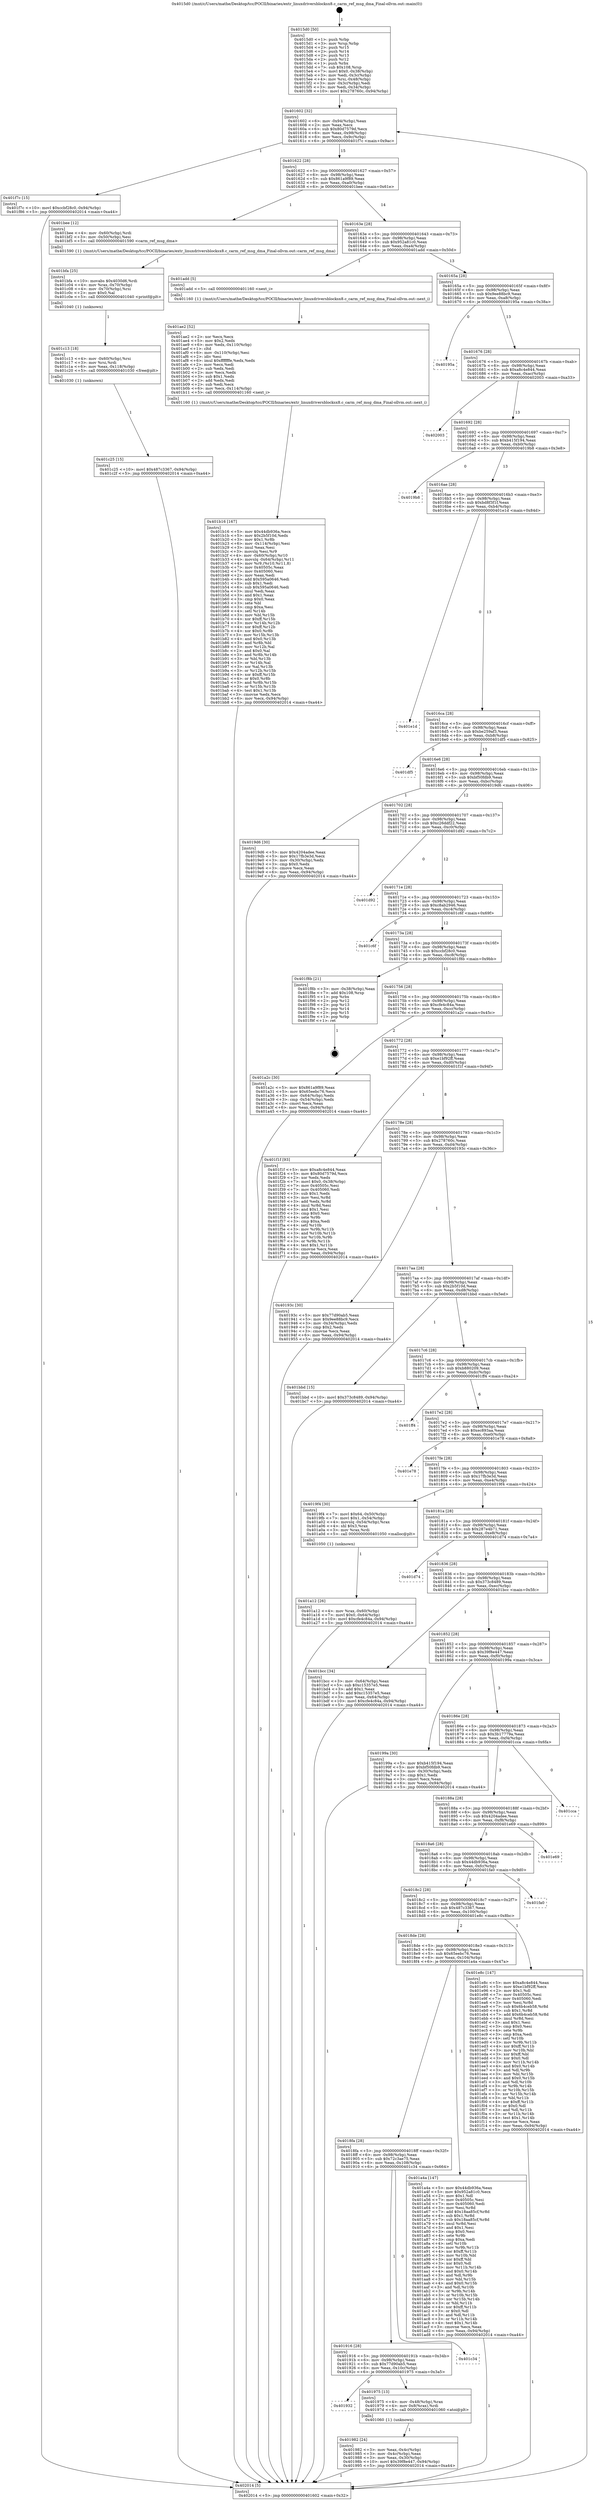 digraph "0x4015d0" {
  label = "0x4015d0 (/mnt/c/Users/mathe/Desktop/tcc/POCII/binaries/extr_linuxdriversblocksx8.c_carm_ref_msg_dma_Final-ollvm.out::main(0))"
  labelloc = "t"
  node[shape=record]

  Entry [label="",width=0.3,height=0.3,shape=circle,fillcolor=black,style=filled]
  "0x401602" [label="{
     0x401602 [32]\l
     | [instrs]\l
     &nbsp;&nbsp;0x401602 \<+6\>: mov -0x94(%rbp),%eax\l
     &nbsp;&nbsp;0x401608 \<+2\>: mov %eax,%ecx\l
     &nbsp;&nbsp;0x40160a \<+6\>: sub $0x80d7579d,%ecx\l
     &nbsp;&nbsp;0x401610 \<+6\>: mov %eax,-0x98(%rbp)\l
     &nbsp;&nbsp;0x401616 \<+6\>: mov %ecx,-0x9c(%rbp)\l
     &nbsp;&nbsp;0x40161c \<+6\>: je 0000000000401f7c \<main+0x9ac\>\l
  }"]
  "0x401f7c" [label="{
     0x401f7c [15]\l
     | [instrs]\l
     &nbsp;&nbsp;0x401f7c \<+10\>: movl $0xccbf28c0,-0x94(%rbp)\l
     &nbsp;&nbsp;0x401f86 \<+5\>: jmp 0000000000402014 \<main+0xa44\>\l
  }"]
  "0x401622" [label="{
     0x401622 [28]\l
     | [instrs]\l
     &nbsp;&nbsp;0x401622 \<+5\>: jmp 0000000000401627 \<main+0x57\>\l
     &nbsp;&nbsp;0x401627 \<+6\>: mov -0x98(%rbp),%eax\l
     &nbsp;&nbsp;0x40162d \<+5\>: sub $0x861a9f89,%eax\l
     &nbsp;&nbsp;0x401632 \<+6\>: mov %eax,-0xa0(%rbp)\l
     &nbsp;&nbsp;0x401638 \<+6\>: je 0000000000401bee \<main+0x61e\>\l
  }"]
  Exit [label="",width=0.3,height=0.3,shape=circle,fillcolor=black,style=filled,peripheries=2]
  "0x401bee" [label="{
     0x401bee [12]\l
     | [instrs]\l
     &nbsp;&nbsp;0x401bee \<+4\>: mov -0x60(%rbp),%rdi\l
     &nbsp;&nbsp;0x401bf2 \<+3\>: mov -0x50(%rbp),%esi\l
     &nbsp;&nbsp;0x401bf5 \<+5\>: call 0000000000401590 \<carm_ref_msg_dma\>\l
     | [calls]\l
     &nbsp;&nbsp;0x401590 \{1\} (/mnt/c/Users/mathe/Desktop/tcc/POCII/binaries/extr_linuxdriversblocksx8.c_carm_ref_msg_dma_Final-ollvm.out::carm_ref_msg_dma)\l
  }"]
  "0x40163e" [label="{
     0x40163e [28]\l
     | [instrs]\l
     &nbsp;&nbsp;0x40163e \<+5\>: jmp 0000000000401643 \<main+0x73\>\l
     &nbsp;&nbsp;0x401643 \<+6\>: mov -0x98(%rbp),%eax\l
     &nbsp;&nbsp;0x401649 \<+5\>: sub $0x952a81c0,%eax\l
     &nbsp;&nbsp;0x40164e \<+6\>: mov %eax,-0xa4(%rbp)\l
     &nbsp;&nbsp;0x401654 \<+6\>: je 0000000000401add \<main+0x50d\>\l
  }"]
  "0x401c25" [label="{
     0x401c25 [15]\l
     | [instrs]\l
     &nbsp;&nbsp;0x401c25 \<+10\>: movl $0x487c3367,-0x94(%rbp)\l
     &nbsp;&nbsp;0x401c2f \<+5\>: jmp 0000000000402014 \<main+0xa44\>\l
  }"]
  "0x401add" [label="{
     0x401add [5]\l
     | [instrs]\l
     &nbsp;&nbsp;0x401add \<+5\>: call 0000000000401160 \<next_i\>\l
     | [calls]\l
     &nbsp;&nbsp;0x401160 \{1\} (/mnt/c/Users/mathe/Desktop/tcc/POCII/binaries/extr_linuxdriversblocksx8.c_carm_ref_msg_dma_Final-ollvm.out::next_i)\l
  }"]
  "0x40165a" [label="{
     0x40165a [28]\l
     | [instrs]\l
     &nbsp;&nbsp;0x40165a \<+5\>: jmp 000000000040165f \<main+0x8f\>\l
     &nbsp;&nbsp;0x40165f \<+6\>: mov -0x98(%rbp),%eax\l
     &nbsp;&nbsp;0x401665 \<+5\>: sub $0x9ee88bc9,%eax\l
     &nbsp;&nbsp;0x40166a \<+6\>: mov %eax,-0xa8(%rbp)\l
     &nbsp;&nbsp;0x401670 \<+6\>: je 000000000040195a \<main+0x38a\>\l
  }"]
  "0x401c13" [label="{
     0x401c13 [18]\l
     | [instrs]\l
     &nbsp;&nbsp;0x401c13 \<+4\>: mov -0x60(%rbp),%rsi\l
     &nbsp;&nbsp;0x401c17 \<+3\>: mov %rsi,%rdi\l
     &nbsp;&nbsp;0x401c1a \<+6\>: mov %eax,-0x118(%rbp)\l
     &nbsp;&nbsp;0x401c20 \<+5\>: call 0000000000401030 \<free@plt\>\l
     | [calls]\l
     &nbsp;&nbsp;0x401030 \{1\} (unknown)\l
  }"]
  "0x40195a" [label="{
     0x40195a\l
  }", style=dashed]
  "0x401676" [label="{
     0x401676 [28]\l
     | [instrs]\l
     &nbsp;&nbsp;0x401676 \<+5\>: jmp 000000000040167b \<main+0xab\>\l
     &nbsp;&nbsp;0x40167b \<+6\>: mov -0x98(%rbp),%eax\l
     &nbsp;&nbsp;0x401681 \<+5\>: sub $0xa8c4e844,%eax\l
     &nbsp;&nbsp;0x401686 \<+6\>: mov %eax,-0xac(%rbp)\l
     &nbsp;&nbsp;0x40168c \<+6\>: je 0000000000402003 \<main+0xa33\>\l
  }"]
  "0x401bfa" [label="{
     0x401bfa [25]\l
     | [instrs]\l
     &nbsp;&nbsp;0x401bfa \<+10\>: movabs $0x4030d6,%rdi\l
     &nbsp;&nbsp;0x401c04 \<+4\>: mov %rax,-0x70(%rbp)\l
     &nbsp;&nbsp;0x401c08 \<+4\>: mov -0x70(%rbp),%rsi\l
     &nbsp;&nbsp;0x401c0c \<+2\>: mov $0x0,%al\l
     &nbsp;&nbsp;0x401c0e \<+5\>: call 0000000000401040 \<printf@plt\>\l
     | [calls]\l
     &nbsp;&nbsp;0x401040 \{1\} (unknown)\l
  }"]
  "0x402003" [label="{
     0x402003\l
  }", style=dashed]
  "0x401692" [label="{
     0x401692 [28]\l
     | [instrs]\l
     &nbsp;&nbsp;0x401692 \<+5\>: jmp 0000000000401697 \<main+0xc7\>\l
     &nbsp;&nbsp;0x401697 \<+6\>: mov -0x98(%rbp),%eax\l
     &nbsp;&nbsp;0x40169d \<+5\>: sub $0xb415f194,%eax\l
     &nbsp;&nbsp;0x4016a2 \<+6\>: mov %eax,-0xb0(%rbp)\l
     &nbsp;&nbsp;0x4016a8 \<+6\>: je 00000000004019b8 \<main+0x3e8\>\l
  }"]
  "0x401b16" [label="{
     0x401b16 [167]\l
     | [instrs]\l
     &nbsp;&nbsp;0x401b16 \<+5\>: mov $0x44db936a,%ecx\l
     &nbsp;&nbsp;0x401b1b \<+5\>: mov $0x2b5f10d,%edx\l
     &nbsp;&nbsp;0x401b20 \<+3\>: mov $0x1,%r8b\l
     &nbsp;&nbsp;0x401b23 \<+6\>: mov -0x114(%rbp),%esi\l
     &nbsp;&nbsp;0x401b29 \<+3\>: imul %eax,%esi\l
     &nbsp;&nbsp;0x401b2c \<+3\>: movslq %esi,%r9\l
     &nbsp;&nbsp;0x401b2f \<+4\>: mov -0x60(%rbp),%r10\l
     &nbsp;&nbsp;0x401b33 \<+4\>: movslq -0x64(%rbp),%r11\l
     &nbsp;&nbsp;0x401b37 \<+4\>: mov %r9,(%r10,%r11,8)\l
     &nbsp;&nbsp;0x401b3b \<+7\>: mov 0x40505c,%eax\l
     &nbsp;&nbsp;0x401b42 \<+7\>: mov 0x405060,%esi\l
     &nbsp;&nbsp;0x401b49 \<+2\>: mov %eax,%edi\l
     &nbsp;&nbsp;0x401b4b \<+6\>: add $0x595a0646,%edi\l
     &nbsp;&nbsp;0x401b51 \<+3\>: sub $0x1,%edi\l
     &nbsp;&nbsp;0x401b54 \<+6\>: sub $0x595a0646,%edi\l
     &nbsp;&nbsp;0x401b5a \<+3\>: imul %edi,%eax\l
     &nbsp;&nbsp;0x401b5d \<+3\>: and $0x1,%eax\l
     &nbsp;&nbsp;0x401b60 \<+3\>: cmp $0x0,%eax\l
     &nbsp;&nbsp;0x401b63 \<+3\>: sete %bl\l
     &nbsp;&nbsp;0x401b66 \<+3\>: cmp $0xa,%esi\l
     &nbsp;&nbsp;0x401b69 \<+4\>: setl %r14b\l
     &nbsp;&nbsp;0x401b6d \<+3\>: mov %bl,%r15b\l
     &nbsp;&nbsp;0x401b70 \<+4\>: xor $0xff,%r15b\l
     &nbsp;&nbsp;0x401b74 \<+3\>: mov %r14b,%r12b\l
     &nbsp;&nbsp;0x401b77 \<+4\>: xor $0xff,%r12b\l
     &nbsp;&nbsp;0x401b7b \<+4\>: xor $0x0,%r8b\l
     &nbsp;&nbsp;0x401b7f \<+3\>: mov %r15b,%r13b\l
     &nbsp;&nbsp;0x401b82 \<+4\>: and $0x0,%r13b\l
     &nbsp;&nbsp;0x401b86 \<+3\>: and %r8b,%bl\l
     &nbsp;&nbsp;0x401b89 \<+3\>: mov %r12b,%al\l
     &nbsp;&nbsp;0x401b8c \<+2\>: and $0x0,%al\l
     &nbsp;&nbsp;0x401b8e \<+3\>: and %r8b,%r14b\l
     &nbsp;&nbsp;0x401b91 \<+3\>: or %bl,%r13b\l
     &nbsp;&nbsp;0x401b94 \<+3\>: or %r14b,%al\l
     &nbsp;&nbsp;0x401b97 \<+3\>: xor %al,%r13b\l
     &nbsp;&nbsp;0x401b9a \<+3\>: or %r12b,%r15b\l
     &nbsp;&nbsp;0x401b9d \<+4\>: xor $0xff,%r15b\l
     &nbsp;&nbsp;0x401ba1 \<+4\>: or $0x0,%r8b\l
     &nbsp;&nbsp;0x401ba5 \<+3\>: and %r8b,%r15b\l
     &nbsp;&nbsp;0x401ba8 \<+3\>: or %r15b,%r13b\l
     &nbsp;&nbsp;0x401bab \<+4\>: test $0x1,%r13b\l
     &nbsp;&nbsp;0x401baf \<+3\>: cmovne %edx,%ecx\l
     &nbsp;&nbsp;0x401bb2 \<+6\>: mov %ecx,-0x94(%rbp)\l
     &nbsp;&nbsp;0x401bb8 \<+5\>: jmp 0000000000402014 \<main+0xa44\>\l
  }"]
  "0x4019b8" [label="{
     0x4019b8\l
  }", style=dashed]
  "0x4016ae" [label="{
     0x4016ae [28]\l
     | [instrs]\l
     &nbsp;&nbsp;0x4016ae \<+5\>: jmp 00000000004016b3 \<main+0xe3\>\l
     &nbsp;&nbsp;0x4016b3 \<+6\>: mov -0x98(%rbp),%eax\l
     &nbsp;&nbsp;0x4016b9 \<+5\>: sub $0xbd8f3f1f,%eax\l
     &nbsp;&nbsp;0x4016be \<+6\>: mov %eax,-0xb4(%rbp)\l
     &nbsp;&nbsp;0x4016c4 \<+6\>: je 0000000000401e1d \<main+0x84d\>\l
  }"]
  "0x401ae2" [label="{
     0x401ae2 [52]\l
     | [instrs]\l
     &nbsp;&nbsp;0x401ae2 \<+2\>: xor %ecx,%ecx\l
     &nbsp;&nbsp;0x401ae4 \<+5\>: mov $0x2,%edx\l
     &nbsp;&nbsp;0x401ae9 \<+6\>: mov %edx,-0x110(%rbp)\l
     &nbsp;&nbsp;0x401aef \<+1\>: cltd\l
     &nbsp;&nbsp;0x401af0 \<+6\>: mov -0x110(%rbp),%esi\l
     &nbsp;&nbsp;0x401af6 \<+2\>: idiv %esi\l
     &nbsp;&nbsp;0x401af8 \<+6\>: imul $0xfffffffe,%edx,%edx\l
     &nbsp;&nbsp;0x401afe \<+2\>: mov %ecx,%edi\l
     &nbsp;&nbsp;0x401b00 \<+2\>: sub %edx,%edi\l
     &nbsp;&nbsp;0x401b02 \<+2\>: mov %ecx,%edx\l
     &nbsp;&nbsp;0x401b04 \<+3\>: sub $0x1,%edx\l
     &nbsp;&nbsp;0x401b07 \<+2\>: add %edx,%edi\l
     &nbsp;&nbsp;0x401b09 \<+2\>: sub %edi,%ecx\l
     &nbsp;&nbsp;0x401b0b \<+6\>: mov %ecx,-0x114(%rbp)\l
     &nbsp;&nbsp;0x401b11 \<+5\>: call 0000000000401160 \<next_i\>\l
     | [calls]\l
     &nbsp;&nbsp;0x401160 \{1\} (/mnt/c/Users/mathe/Desktop/tcc/POCII/binaries/extr_linuxdriversblocksx8.c_carm_ref_msg_dma_Final-ollvm.out::next_i)\l
  }"]
  "0x401e1d" [label="{
     0x401e1d\l
  }", style=dashed]
  "0x4016ca" [label="{
     0x4016ca [28]\l
     | [instrs]\l
     &nbsp;&nbsp;0x4016ca \<+5\>: jmp 00000000004016cf \<main+0xff\>\l
     &nbsp;&nbsp;0x4016cf \<+6\>: mov -0x98(%rbp),%eax\l
     &nbsp;&nbsp;0x4016d5 \<+5\>: sub $0xbe259af3,%eax\l
     &nbsp;&nbsp;0x4016da \<+6\>: mov %eax,-0xb8(%rbp)\l
     &nbsp;&nbsp;0x4016e0 \<+6\>: je 0000000000401df5 \<main+0x825\>\l
  }"]
  "0x401a12" [label="{
     0x401a12 [26]\l
     | [instrs]\l
     &nbsp;&nbsp;0x401a12 \<+4\>: mov %rax,-0x60(%rbp)\l
     &nbsp;&nbsp;0x401a16 \<+7\>: movl $0x0,-0x64(%rbp)\l
     &nbsp;&nbsp;0x401a1d \<+10\>: movl $0xcfe4c84a,-0x94(%rbp)\l
     &nbsp;&nbsp;0x401a27 \<+5\>: jmp 0000000000402014 \<main+0xa44\>\l
  }"]
  "0x401df5" [label="{
     0x401df5\l
  }", style=dashed]
  "0x4016e6" [label="{
     0x4016e6 [28]\l
     | [instrs]\l
     &nbsp;&nbsp;0x4016e6 \<+5\>: jmp 00000000004016eb \<main+0x11b\>\l
     &nbsp;&nbsp;0x4016eb \<+6\>: mov -0x98(%rbp),%eax\l
     &nbsp;&nbsp;0x4016f1 \<+5\>: sub $0xbf50fdb9,%eax\l
     &nbsp;&nbsp;0x4016f6 \<+6\>: mov %eax,-0xbc(%rbp)\l
     &nbsp;&nbsp;0x4016fc \<+6\>: je 00000000004019d6 \<main+0x406\>\l
  }"]
  "0x401982" [label="{
     0x401982 [24]\l
     | [instrs]\l
     &nbsp;&nbsp;0x401982 \<+3\>: mov %eax,-0x4c(%rbp)\l
     &nbsp;&nbsp;0x401985 \<+3\>: mov -0x4c(%rbp),%eax\l
     &nbsp;&nbsp;0x401988 \<+3\>: mov %eax,-0x30(%rbp)\l
     &nbsp;&nbsp;0x40198b \<+10\>: movl $0x39f8e447,-0x94(%rbp)\l
     &nbsp;&nbsp;0x401995 \<+5\>: jmp 0000000000402014 \<main+0xa44\>\l
  }"]
  "0x4019d6" [label="{
     0x4019d6 [30]\l
     | [instrs]\l
     &nbsp;&nbsp;0x4019d6 \<+5\>: mov $0x4204adee,%eax\l
     &nbsp;&nbsp;0x4019db \<+5\>: mov $0x17fb3e3d,%ecx\l
     &nbsp;&nbsp;0x4019e0 \<+3\>: mov -0x30(%rbp),%edx\l
     &nbsp;&nbsp;0x4019e3 \<+3\>: cmp $0x0,%edx\l
     &nbsp;&nbsp;0x4019e6 \<+3\>: cmove %ecx,%eax\l
     &nbsp;&nbsp;0x4019e9 \<+6\>: mov %eax,-0x94(%rbp)\l
     &nbsp;&nbsp;0x4019ef \<+5\>: jmp 0000000000402014 \<main+0xa44\>\l
  }"]
  "0x401702" [label="{
     0x401702 [28]\l
     | [instrs]\l
     &nbsp;&nbsp;0x401702 \<+5\>: jmp 0000000000401707 \<main+0x137\>\l
     &nbsp;&nbsp;0x401707 \<+6\>: mov -0x98(%rbp),%eax\l
     &nbsp;&nbsp;0x40170d \<+5\>: sub $0xc26ddf22,%eax\l
     &nbsp;&nbsp;0x401712 \<+6\>: mov %eax,-0xc0(%rbp)\l
     &nbsp;&nbsp;0x401718 \<+6\>: je 0000000000401d92 \<main+0x7c2\>\l
  }"]
  "0x401932" [label="{
     0x401932\l
  }", style=dashed]
  "0x401d92" [label="{
     0x401d92\l
  }", style=dashed]
  "0x40171e" [label="{
     0x40171e [28]\l
     | [instrs]\l
     &nbsp;&nbsp;0x40171e \<+5\>: jmp 0000000000401723 \<main+0x153\>\l
     &nbsp;&nbsp;0x401723 \<+6\>: mov -0x98(%rbp),%eax\l
     &nbsp;&nbsp;0x401729 \<+5\>: sub $0xc8ab2946,%eax\l
     &nbsp;&nbsp;0x40172e \<+6\>: mov %eax,-0xc4(%rbp)\l
     &nbsp;&nbsp;0x401734 \<+6\>: je 0000000000401c6f \<main+0x69f\>\l
  }"]
  "0x401975" [label="{
     0x401975 [13]\l
     | [instrs]\l
     &nbsp;&nbsp;0x401975 \<+4\>: mov -0x48(%rbp),%rax\l
     &nbsp;&nbsp;0x401979 \<+4\>: mov 0x8(%rax),%rdi\l
     &nbsp;&nbsp;0x40197d \<+5\>: call 0000000000401060 \<atoi@plt\>\l
     | [calls]\l
     &nbsp;&nbsp;0x401060 \{1\} (unknown)\l
  }"]
  "0x401c6f" [label="{
     0x401c6f\l
  }", style=dashed]
  "0x40173a" [label="{
     0x40173a [28]\l
     | [instrs]\l
     &nbsp;&nbsp;0x40173a \<+5\>: jmp 000000000040173f \<main+0x16f\>\l
     &nbsp;&nbsp;0x40173f \<+6\>: mov -0x98(%rbp),%eax\l
     &nbsp;&nbsp;0x401745 \<+5\>: sub $0xccbf28c0,%eax\l
     &nbsp;&nbsp;0x40174a \<+6\>: mov %eax,-0xc8(%rbp)\l
     &nbsp;&nbsp;0x401750 \<+6\>: je 0000000000401f8b \<main+0x9bb\>\l
  }"]
  "0x401916" [label="{
     0x401916 [28]\l
     | [instrs]\l
     &nbsp;&nbsp;0x401916 \<+5\>: jmp 000000000040191b \<main+0x34b\>\l
     &nbsp;&nbsp;0x40191b \<+6\>: mov -0x98(%rbp),%eax\l
     &nbsp;&nbsp;0x401921 \<+5\>: sub $0x77d90ab5,%eax\l
     &nbsp;&nbsp;0x401926 \<+6\>: mov %eax,-0x10c(%rbp)\l
     &nbsp;&nbsp;0x40192c \<+6\>: je 0000000000401975 \<main+0x3a5\>\l
  }"]
  "0x401f8b" [label="{
     0x401f8b [21]\l
     | [instrs]\l
     &nbsp;&nbsp;0x401f8b \<+3\>: mov -0x38(%rbp),%eax\l
     &nbsp;&nbsp;0x401f8e \<+7\>: add $0x108,%rsp\l
     &nbsp;&nbsp;0x401f95 \<+1\>: pop %rbx\l
     &nbsp;&nbsp;0x401f96 \<+2\>: pop %r12\l
     &nbsp;&nbsp;0x401f98 \<+2\>: pop %r13\l
     &nbsp;&nbsp;0x401f9a \<+2\>: pop %r14\l
     &nbsp;&nbsp;0x401f9c \<+2\>: pop %r15\l
     &nbsp;&nbsp;0x401f9e \<+1\>: pop %rbp\l
     &nbsp;&nbsp;0x401f9f \<+1\>: ret\l
  }"]
  "0x401756" [label="{
     0x401756 [28]\l
     | [instrs]\l
     &nbsp;&nbsp;0x401756 \<+5\>: jmp 000000000040175b \<main+0x18b\>\l
     &nbsp;&nbsp;0x40175b \<+6\>: mov -0x98(%rbp),%eax\l
     &nbsp;&nbsp;0x401761 \<+5\>: sub $0xcfe4c84a,%eax\l
     &nbsp;&nbsp;0x401766 \<+6\>: mov %eax,-0xcc(%rbp)\l
     &nbsp;&nbsp;0x40176c \<+6\>: je 0000000000401a2c \<main+0x45c\>\l
  }"]
  "0x401c34" [label="{
     0x401c34\l
  }", style=dashed]
  "0x401a2c" [label="{
     0x401a2c [30]\l
     | [instrs]\l
     &nbsp;&nbsp;0x401a2c \<+5\>: mov $0x861a9f89,%eax\l
     &nbsp;&nbsp;0x401a31 \<+5\>: mov $0x65eebc76,%ecx\l
     &nbsp;&nbsp;0x401a36 \<+3\>: mov -0x64(%rbp),%edx\l
     &nbsp;&nbsp;0x401a39 \<+3\>: cmp -0x54(%rbp),%edx\l
     &nbsp;&nbsp;0x401a3c \<+3\>: cmovl %ecx,%eax\l
     &nbsp;&nbsp;0x401a3f \<+6\>: mov %eax,-0x94(%rbp)\l
     &nbsp;&nbsp;0x401a45 \<+5\>: jmp 0000000000402014 \<main+0xa44\>\l
  }"]
  "0x401772" [label="{
     0x401772 [28]\l
     | [instrs]\l
     &nbsp;&nbsp;0x401772 \<+5\>: jmp 0000000000401777 \<main+0x1a7\>\l
     &nbsp;&nbsp;0x401777 \<+6\>: mov -0x98(%rbp),%eax\l
     &nbsp;&nbsp;0x40177d \<+5\>: sub $0xe1bf92ff,%eax\l
     &nbsp;&nbsp;0x401782 \<+6\>: mov %eax,-0xd0(%rbp)\l
     &nbsp;&nbsp;0x401788 \<+6\>: je 0000000000401f1f \<main+0x94f\>\l
  }"]
  "0x4018fa" [label="{
     0x4018fa [28]\l
     | [instrs]\l
     &nbsp;&nbsp;0x4018fa \<+5\>: jmp 00000000004018ff \<main+0x32f\>\l
     &nbsp;&nbsp;0x4018ff \<+6\>: mov -0x98(%rbp),%eax\l
     &nbsp;&nbsp;0x401905 \<+5\>: sub $0x72c3ae75,%eax\l
     &nbsp;&nbsp;0x40190a \<+6\>: mov %eax,-0x108(%rbp)\l
     &nbsp;&nbsp;0x401910 \<+6\>: je 0000000000401c34 \<main+0x664\>\l
  }"]
  "0x401f1f" [label="{
     0x401f1f [93]\l
     | [instrs]\l
     &nbsp;&nbsp;0x401f1f \<+5\>: mov $0xa8c4e844,%eax\l
     &nbsp;&nbsp;0x401f24 \<+5\>: mov $0x80d7579d,%ecx\l
     &nbsp;&nbsp;0x401f29 \<+2\>: xor %edx,%edx\l
     &nbsp;&nbsp;0x401f2b \<+7\>: movl $0x0,-0x38(%rbp)\l
     &nbsp;&nbsp;0x401f32 \<+7\>: mov 0x40505c,%esi\l
     &nbsp;&nbsp;0x401f39 \<+7\>: mov 0x405060,%edi\l
     &nbsp;&nbsp;0x401f40 \<+3\>: sub $0x1,%edx\l
     &nbsp;&nbsp;0x401f43 \<+3\>: mov %esi,%r8d\l
     &nbsp;&nbsp;0x401f46 \<+3\>: add %edx,%r8d\l
     &nbsp;&nbsp;0x401f49 \<+4\>: imul %r8d,%esi\l
     &nbsp;&nbsp;0x401f4d \<+3\>: and $0x1,%esi\l
     &nbsp;&nbsp;0x401f50 \<+3\>: cmp $0x0,%esi\l
     &nbsp;&nbsp;0x401f53 \<+4\>: sete %r9b\l
     &nbsp;&nbsp;0x401f57 \<+3\>: cmp $0xa,%edi\l
     &nbsp;&nbsp;0x401f5a \<+4\>: setl %r10b\l
     &nbsp;&nbsp;0x401f5e \<+3\>: mov %r9b,%r11b\l
     &nbsp;&nbsp;0x401f61 \<+3\>: and %r10b,%r11b\l
     &nbsp;&nbsp;0x401f64 \<+3\>: xor %r10b,%r9b\l
     &nbsp;&nbsp;0x401f67 \<+3\>: or %r9b,%r11b\l
     &nbsp;&nbsp;0x401f6a \<+4\>: test $0x1,%r11b\l
     &nbsp;&nbsp;0x401f6e \<+3\>: cmovne %ecx,%eax\l
     &nbsp;&nbsp;0x401f71 \<+6\>: mov %eax,-0x94(%rbp)\l
     &nbsp;&nbsp;0x401f77 \<+5\>: jmp 0000000000402014 \<main+0xa44\>\l
  }"]
  "0x40178e" [label="{
     0x40178e [28]\l
     | [instrs]\l
     &nbsp;&nbsp;0x40178e \<+5\>: jmp 0000000000401793 \<main+0x1c3\>\l
     &nbsp;&nbsp;0x401793 \<+6\>: mov -0x98(%rbp),%eax\l
     &nbsp;&nbsp;0x401799 \<+5\>: sub $0x278760c,%eax\l
     &nbsp;&nbsp;0x40179e \<+6\>: mov %eax,-0xd4(%rbp)\l
     &nbsp;&nbsp;0x4017a4 \<+6\>: je 000000000040193c \<main+0x36c\>\l
  }"]
  "0x401a4a" [label="{
     0x401a4a [147]\l
     | [instrs]\l
     &nbsp;&nbsp;0x401a4a \<+5\>: mov $0x44db936a,%eax\l
     &nbsp;&nbsp;0x401a4f \<+5\>: mov $0x952a81c0,%ecx\l
     &nbsp;&nbsp;0x401a54 \<+2\>: mov $0x1,%dl\l
     &nbsp;&nbsp;0x401a56 \<+7\>: mov 0x40505c,%esi\l
     &nbsp;&nbsp;0x401a5d \<+7\>: mov 0x405060,%edi\l
     &nbsp;&nbsp;0x401a64 \<+3\>: mov %esi,%r8d\l
     &nbsp;&nbsp;0x401a67 \<+7\>: add $0x18aa85cf,%r8d\l
     &nbsp;&nbsp;0x401a6e \<+4\>: sub $0x1,%r8d\l
     &nbsp;&nbsp;0x401a72 \<+7\>: sub $0x18aa85cf,%r8d\l
     &nbsp;&nbsp;0x401a79 \<+4\>: imul %r8d,%esi\l
     &nbsp;&nbsp;0x401a7d \<+3\>: and $0x1,%esi\l
     &nbsp;&nbsp;0x401a80 \<+3\>: cmp $0x0,%esi\l
     &nbsp;&nbsp;0x401a83 \<+4\>: sete %r9b\l
     &nbsp;&nbsp;0x401a87 \<+3\>: cmp $0xa,%edi\l
     &nbsp;&nbsp;0x401a8a \<+4\>: setl %r10b\l
     &nbsp;&nbsp;0x401a8e \<+3\>: mov %r9b,%r11b\l
     &nbsp;&nbsp;0x401a91 \<+4\>: xor $0xff,%r11b\l
     &nbsp;&nbsp;0x401a95 \<+3\>: mov %r10b,%bl\l
     &nbsp;&nbsp;0x401a98 \<+3\>: xor $0xff,%bl\l
     &nbsp;&nbsp;0x401a9b \<+3\>: xor $0x0,%dl\l
     &nbsp;&nbsp;0x401a9e \<+3\>: mov %r11b,%r14b\l
     &nbsp;&nbsp;0x401aa1 \<+4\>: and $0x0,%r14b\l
     &nbsp;&nbsp;0x401aa5 \<+3\>: and %dl,%r9b\l
     &nbsp;&nbsp;0x401aa8 \<+3\>: mov %bl,%r15b\l
     &nbsp;&nbsp;0x401aab \<+4\>: and $0x0,%r15b\l
     &nbsp;&nbsp;0x401aaf \<+3\>: and %dl,%r10b\l
     &nbsp;&nbsp;0x401ab2 \<+3\>: or %r9b,%r14b\l
     &nbsp;&nbsp;0x401ab5 \<+3\>: or %r10b,%r15b\l
     &nbsp;&nbsp;0x401ab8 \<+3\>: xor %r15b,%r14b\l
     &nbsp;&nbsp;0x401abb \<+3\>: or %bl,%r11b\l
     &nbsp;&nbsp;0x401abe \<+4\>: xor $0xff,%r11b\l
     &nbsp;&nbsp;0x401ac2 \<+3\>: or $0x0,%dl\l
     &nbsp;&nbsp;0x401ac5 \<+3\>: and %dl,%r11b\l
     &nbsp;&nbsp;0x401ac8 \<+3\>: or %r11b,%r14b\l
     &nbsp;&nbsp;0x401acb \<+4\>: test $0x1,%r14b\l
     &nbsp;&nbsp;0x401acf \<+3\>: cmovne %ecx,%eax\l
     &nbsp;&nbsp;0x401ad2 \<+6\>: mov %eax,-0x94(%rbp)\l
     &nbsp;&nbsp;0x401ad8 \<+5\>: jmp 0000000000402014 \<main+0xa44\>\l
  }"]
  "0x40193c" [label="{
     0x40193c [30]\l
     | [instrs]\l
     &nbsp;&nbsp;0x40193c \<+5\>: mov $0x77d90ab5,%eax\l
     &nbsp;&nbsp;0x401941 \<+5\>: mov $0x9ee88bc9,%ecx\l
     &nbsp;&nbsp;0x401946 \<+3\>: mov -0x34(%rbp),%edx\l
     &nbsp;&nbsp;0x401949 \<+3\>: cmp $0x2,%edx\l
     &nbsp;&nbsp;0x40194c \<+3\>: cmovne %ecx,%eax\l
     &nbsp;&nbsp;0x40194f \<+6\>: mov %eax,-0x94(%rbp)\l
     &nbsp;&nbsp;0x401955 \<+5\>: jmp 0000000000402014 \<main+0xa44\>\l
  }"]
  "0x4017aa" [label="{
     0x4017aa [28]\l
     | [instrs]\l
     &nbsp;&nbsp;0x4017aa \<+5\>: jmp 00000000004017af \<main+0x1df\>\l
     &nbsp;&nbsp;0x4017af \<+6\>: mov -0x98(%rbp),%eax\l
     &nbsp;&nbsp;0x4017b5 \<+5\>: sub $0x2b5f10d,%eax\l
     &nbsp;&nbsp;0x4017ba \<+6\>: mov %eax,-0xd8(%rbp)\l
     &nbsp;&nbsp;0x4017c0 \<+6\>: je 0000000000401bbd \<main+0x5ed\>\l
  }"]
  "0x402014" [label="{
     0x402014 [5]\l
     | [instrs]\l
     &nbsp;&nbsp;0x402014 \<+5\>: jmp 0000000000401602 \<main+0x32\>\l
  }"]
  "0x4015d0" [label="{
     0x4015d0 [50]\l
     | [instrs]\l
     &nbsp;&nbsp;0x4015d0 \<+1\>: push %rbp\l
     &nbsp;&nbsp;0x4015d1 \<+3\>: mov %rsp,%rbp\l
     &nbsp;&nbsp;0x4015d4 \<+2\>: push %r15\l
     &nbsp;&nbsp;0x4015d6 \<+2\>: push %r14\l
     &nbsp;&nbsp;0x4015d8 \<+2\>: push %r13\l
     &nbsp;&nbsp;0x4015da \<+2\>: push %r12\l
     &nbsp;&nbsp;0x4015dc \<+1\>: push %rbx\l
     &nbsp;&nbsp;0x4015dd \<+7\>: sub $0x108,%rsp\l
     &nbsp;&nbsp;0x4015e4 \<+7\>: movl $0x0,-0x38(%rbp)\l
     &nbsp;&nbsp;0x4015eb \<+3\>: mov %edi,-0x3c(%rbp)\l
     &nbsp;&nbsp;0x4015ee \<+4\>: mov %rsi,-0x48(%rbp)\l
     &nbsp;&nbsp;0x4015f2 \<+3\>: mov -0x3c(%rbp),%edi\l
     &nbsp;&nbsp;0x4015f5 \<+3\>: mov %edi,-0x34(%rbp)\l
     &nbsp;&nbsp;0x4015f8 \<+10\>: movl $0x278760c,-0x94(%rbp)\l
  }"]
  "0x4018de" [label="{
     0x4018de [28]\l
     | [instrs]\l
     &nbsp;&nbsp;0x4018de \<+5\>: jmp 00000000004018e3 \<main+0x313\>\l
     &nbsp;&nbsp;0x4018e3 \<+6\>: mov -0x98(%rbp),%eax\l
     &nbsp;&nbsp;0x4018e9 \<+5\>: sub $0x65eebc76,%eax\l
     &nbsp;&nbsp;0x4018ee \<+6\>: mov %eax,-0x104(%rbp)\l
     &nbsp;&nbsp;0x4018f4 \<+6\>: je 0000000000401a4a \<main+0x47a\>\l
  }"]
  "0x401bbd" [label="{
     0x401bbd [15]\l
     | [instrs]\l
     &nbsp;&nbsp;0x401bbd \<+10\>: movl $0x373c8489,-0x94(%rbp)\l
     &nbsp;&nbsp;0x401bc7 \<+5\>: jmp 0000000000402014 \<main+0xa44\>\l
  }"]
  "0x4017c6" [label="{
     0x4017c6 [28]\l
     | [instrs]\l
     &nbsp;&nbsp;0x4017c6 \<+5\>: jmp 00000000004017cb \<main+0x1fb\>\l
     &nbsp;&nbsp;0x4017cb \<+6\>: mov -0x98(%rbp),%eax\l
     &nbsp;&nbsp;0x4017d1 \<+5\>: sub $0xb880209,%eax\l
     &nbsp;&nbsp;0x4017d6 \<+6\>: mov %eax,-0xdc(%rbp)\l
     &nbsp;&nbsp;0x4017dc \<+6\>: je 0000000000401ff4 \<main+0xa24\>\l
  }"]
  "0x401e8c" [label="{
     0x401e8c [147]\l
     | [instrs]\l
     &nbsp;&nbsp;0x401e8c \<+5\>: mov $0xa8c4e844,%eax\l
     &nbsp;&nbsp;0x401e91 \<+5\>: mov $0xe1bf92ff,%ecx\l
     &nbsp;&nbsp;0x401e96 \<+2\>: mov $0x1,%dl\l
     &nbsp;&nbsp;0x401e98 \<+7\>: mov 0x40505c,%esi\l
     &nbsp;&nbsp;0x401e9f \<+7\>: mov 0x405060,%edi\l
     &nbsp;&nbsp;0x401ea6 \<+3\>: mov %esi,%r8d\l
     &nbsp;&nbsp;0x401ea9 \<+7\>: sub $0x6b4ceb58,%r8d\l
     &nbsp;&nbsp;0x401eb0 \<+4\>: sub $0x1,%r8d\l
     &nbsp;&nbsp;0x401eb4 \<+7\>: add $0x6b4ceb58,%r8d\l
     &nbsp;&nbsp;0x401ebb \<+4\>: imul %r8d,%esi\l
     &nbsp;&nbsp;0x401ebf \<+3\>: and $0x1,%esi\l
     &nbsp;&nbsp;0x401ec2 \<+3\>: cmp $0x0,%esi\l
     &nbsp;&nbsp;0x401ec5 \<+4\>: sete %r9b\l
     &nbsp;&nbsp;0x401ec9 \<+3\>: cmp $0xa,%edi\l
     &nbsp;&nbsp;0x401ecc \<+4\>: setl %r10b\l
     &nbsp;&nbsp;0x401ed0 \<+3\>: mov %r9b,%r11b\l
     &nbsp;&nbsp;0x401ed3 \<+4\>: xor $0xff,%r11b\l
     &nbsp;&nbsp;0x401ed7 \<+3\>: mov %r10b,%bl\l
     &nbsp;&nbsp;0x401eda \<+3\>: xor $0xff,%bl\l
     &nbsp;&nbsp;0x401edd \<+3\>: xor $0x0,%dl\l
     &nbsp;&nbsp;0x401ee0 \<+3\>: mov %r11b,%r14b\l
     &nbsp;&nbsp;0x401ee3 \<+4\>: and $0x0,%r14b\l
     &nbsp;&nbsp;0x401ee7 \<+3\>: and %dl,%r9b\l
     &nbsp;&nbsp;0x401eea \<+3\>: mov %bl,%r15b\l
     &nbsp;&nbsp;0x401eed \<+4\>: and $0x0,%r15b\l
     &nbsp;&nbsp;0x401ef1 \<+3\>: and %dl,%r10b\l
     &nbsp;&nbsp;0x401ef4 \<+3\>: or %r9b,%r14b\l
     &nbsp;&nbsp;0x401ef7 \<+3\>: or %r10b,%r15b\l
     &nbsp;&nbsp;0x401efa \<+3\>: xor %r15b,%r14b\l
     &nbsp;&nbsp;0x401efd \<+3\>: or %bl,%r11b\l
     &nbsp;&nbsp;0x401f00 \<+4\>: xor $0xff,%r11b\l
     &nbsp;&nbsp;0x401f04 \<+3\>: or $0x0,%dl\l
     &nbsp;&nbsp;0x401f07 \<+3\>: and %dl,%r11b\l
     &nbsp;&nbsp;0x401f0a \<+3\>: or %r11b,%r14b\l
     &nbsp;&nbsp;0x401f0d \<+4\>: test $0x1,%r14b\l
     &nbsp;&nbsp;0x401f11 \<+3\>: cmovne %ecx,%eax\l
     &nbsp;&nbsp;0x401f14 \<+6\>: mov %eax,-0x94(%rbp)\l
     &nbsp;&nbsp;0x401f1a \<+5\>: jmp 0000000000402014 \<main+0xa44\>\l
  }"]
  "0x401ff4" [label="{
     0x401ff4\l
  }", style=dashed]
  "0x4017e2" [label="{
     0x4017e2 [28]\l
     | [instrs]\l
     &nbsp;&nbsp;0x4017e2 \<+5\>: jmp 00000000004017e7 \<main+0x217\>\l
     &nbsp;&nbsp;0x4017e7 \<+6\>: mov -0x98(%rbp),%eax\l
     &nbsp;&nbsp;0x4017ed \<+5\>: sub $0xec893aa,%eax\l
     &nbsp;&nbsp;0x4017f2 \<+6\>: mov %eax,-0xe0(%rbp)\l
     &nbsp;&nbsp;0x4017f8 \<+6\>: je 0000000000401e78 \<main+0x8a8\>\l
  }"]
  "0x4018c2" [label="{
     0x4018c2 [28]\l
     | [instrs]\l
     &nbsp;&nbsp;0x4018c2 \<+5\>: jmp 00000000004018c7 \<main+0x2f7\>\l
     &nbsp;&nbsp;0x4018c7 \<+6\>: mov -0x98(%rbp),%eax\l
     &nbsp;&nbsp;0x4018cd \<+5\>: sub $0x487c3367,%eax\l
     &nbsp;&nbsp;0x4018d2 \<+6\>: mov %eax,-0x100(%rbp)\l
     &nbsp;&nbsp;0x4018d8 \<+6\>: je 0000000000401e8c \<main+0x8bc\>\l
  }"]
  "0x401e78" [label="{
     0x401e78\l
  }", style=dashed]
  "0x4017fe" [label="{
     0x4017fe [28]\l
     | [instrs]\l
     &nbsp;&nbsp;0x4017fe \<+5\>: jmp 0000000000401803 \<main+0x233\>\l
     &nbsp;&nbsp;0x401803 \<+6\>: mov -0x98(%rbp),%eax\l
     &nbsp;&nbsp;0x401809 \<+5\>: sub $0x17fb3e3d,%eax\l
     &nbsp;&nbsp;0x40180e \<+6\>: mov %eax,-0xe4(%rbp)\l
     &nbsp;&nbsp;0x401814 \<+6\>: je 00000000004019f4 \<main+0x424\>\l
  }"]
  "0x401fa0" [label="{
     0x401fa0\l
  }", style=dashed]
  "0x4019f4" [label="{
     0x4019f4 [30]\l
     | [instrs]\l
     &nbsp;&nbsp;0x4019f4 \<+7\>: movl $0x64,-0x50(%rbp)\l
     &nbsp;&nbsp;0x4019fb \<+7\>: movl $0x1,-0x54(%rbp)\l
     &nbsp;&nbsp;0x401a02 \<+4\>: movslq -0x54(%rbp),%rax\l
     &nbsp;&nbsp;0x401a06 \<+4\>: shl $0x3,%rax\l
     &nbsp;&nbsp;0x401a0a \<+3\>: mov %rax,%rdi\l
     &nbsp;&nbsp;0x401a0d \<+5\>: call 0000000000401050 \<malloc@plt\>\l
     | [calls]\l
     &nbsp;&nbsp;0x401050 \{1\} (unknown)\l
  }"]
  "0x40181a" [label="{
     0x40181a [28]\l
     | [instrs]\l
     &nbsp;&nbsp;0x40181a \<+5\>: jmp 000000000040181f \<main+0x24f\>\l
     &nbsp;&nbsp;0x40181f \<+6\>: mov -0x98(%rbp),%eax\l
     &nbsp;&nbsp;0x401825 \<+5\>: sub $0x287e4b71,%eax\l
     &nbsp;&nbsp;0x40182a \<+6\>: mov %eax,-0xe8(%rbp)\l
     &nbsp;&nbsp;0x401830 \<+6\>: je 0000000000401d74 \<main+0x7a4\>\l
  }"]
  "0x4018a6" [label="{
     0x4018a6 [28]\l
     | [instrs]\l
     &nbsp;&nbsp;0x4018a6 \<+5\>: jmp 00000000004018ab \<main+0x2db\>\l
     &nbsp;&nbsp;0x4018ab \<+6\>: mov -0x98(%rbp),%eax\l
     &nbsp;&nbsp;0x4018b1 \<+5\>: sub $0x44db936a,%eax\l
     &nbsp;&nbsp;0x4018b6 \<+6\>: mov %eax,-0xfc(%rbp)\l
     &nbsp;&nbsp;0x4018bc \<+6\>: je 0000000000401fa0 \<main+0x9d0\>\l
  }"]
  "0x401d74" [label="{
     0x401d74\l
  }", style=dashed]
  "0x401836" [label="{
     0x401836 [28]\l
     | [instrs]\l
     &nbsp;&nbsp;0x401836 \<+5\>: jmp 000000000040183b \<main+0x26b\>\l
     &nbsp;&nbsp;0x40183b \<+6\>: mov -0x98(%rbp),%eax\l
     &nbsp;&nbsp;0x401841 \<+5\>: sub $0x373c8489,%eax\l
     &nbsp;&nbsp;0x401846 \<+6\>: mov %eax,-0xec(%rbp)\l
     &nbsp;&nbsp;0x40184c \<+6\>: je 0000000000401bcc \<main+0x5fc\>\l
  }"]
  "0x401e69" [label="{
     0x401e69\l
  }", style=dashed]
  "0x401bcc" [label="{
     0x401bcc [34]\l
     | [instrs]\l
     &nbsp;&nbsp;0x401bcc \<+3\>: mov -0x64(%rbp),%eax\l
     &nbsp;&nbsp;0x401bcf \<+5\>: sub $0xc15357e5,%eax\l
     &nbsp;&nbsp;0x401bd4 \<+3\>: add $0x1,%eax\l
     &nbsp;&nbsp;0x401bd7 \<+5\>: add $0xc15357e5,%eax\l
     &nbsp;&nbsp;0x401bdc \<+3\>: mov %eax,-0x64(%rbp)\l
     &nbsp;&nbsp;0x401bdf \<+10\>: movl $0xcfe4c84a,-0x94(%rbp)\l
     &nbsp;&nbsp;0x401be9 \<+5\>: jmp 0000000000402014 \<main+0xa44\>\l
  }"]
  "0x401852" [label="{
     0x401852 [28]\l
     | [instrs]\l
     &nbsp;&nbsp;0x401852 \<+5\>: jmp 0000000000401857 \<main+0x287\>\l
     &nbsp;&nbsp;0x401857 \<+6\>: mov -0x98(%rbp),%eax\l
     &nbsp;&nbsp;0x40185d \<+5\>: sub $0x39f8e447,%eax\l
     &nbsp;&nbsp;0x401862 \<+6\>: mov %eax,-0xf0(%rbp)\l
     &nbsp;&nbsp;0x401868 \<+6\>: je 000000000040199a \<main+0x3ca\>\l
  }"]
  "0x40188a" [label="{
     0x40188a [28]\l
     | [instrs]\l
     &nbsp;&nbsp;0x40188a \<+5\>: jmp 000000000040188f \<main+0x2bf\>\l
     &nbsp;&nbsp;0x40188f \<+6\>: mov -0x98(%rbp),%eax\l
     &nbsp;&nbsp;0x401895 \<+5\>: sub $0x4204adee,%eax\l
     &nbsp;&nbsp;0x40189a \<+6\>: mov %eax,-0xf8(%rbp)\l
     &nbsp;&nbsp;0x4018a0 \<+6\>: je 0000000000401e69 \<main+0x899\>\l
  }"]
  "0x40199a" [label="{
     0x40199a [30]\l
     | [instrs]\l
     &nbsp;&nbsp;0x40199a \<+5\>: mov $0xb415f194,%eax\l
     &nbsp;&nbsp;0x40199f \<+5\>: mov $0xbf50fdb9,%ecx\l
     &nbsp;&nbsp;0x4019a4 \<+3\>: mov -0x30(%rbp),%edx\l
     &nbsp;&nbsp;0x4019a7 \<+3\>: cmp $0x1,%edx\l
     &nbsp;&nbsp;0x4019aa \<+3\>: cmovl %ecx,%eax\l
     &nbsp;&nbsp;0x4019ad \<+6\>: mov %eax,-0x94(%rbp)\l
     &nbsp;&nbsp;0x4019b3 \<+5\>: jmp 0000000000402014 \<main+0xa44\>\l
  }"]
  "0x40186e" [label="{
     0x40186e [28]\l
     | [instrs]\l
     &nbsp;&nbsp;0x40186e \<+5\>: jmp 0000000000401873 \<main+0x2a3\>\l
     &nbsp;&nbsp;0x401873 \<+6\>: mov -0x98(%rbp),%eax\l
     &nbsp;&nbsp;0x401879 \<+5\>: sub $0x3b17779a,%eax\l
     &nbsp;&nbsp;0x40187e \<+6\>: mov %eax,-0xf4(%rbp)\l
     &nbsp;&nbsp;0x401884 \<+6\>: je 0000000000401cca \<main+0x6fa\>\l
  }"]
  "0x401cca" [label="{
     0x401cca\l
  }", style=dashed]
  Entry -> "0x4015d0" [label=" 1"]
  "0x401602" -> "0x401f7c" [label=" 1"]
  "0x401602" -> "0x401622" [label=" 15"]
  "0x401f8b" -> Exit [label=" 1"]
  "0x401622" -> "0x401bee" [label=" 1"]
  "0x401622" -> "0x40163e" [label=" 14"]
  "0x401f7c" -> "0x402014" [label=" 1"]
  "0x40163e" -> "0x401add" [label=" 1"]
  "0x40163e" -> "0x40165a" [label=" 13"]
  "0x401f1f" -> "0x402014" [label=" 1"]
  "0x40165a" -> "0x40195a" [label=" 0"]
  "0x40165a" -> "0x401676" [label=" 13"]
  "0x401e8c" -> "0x402014" [label=" 1"]
  "0x401676" -> "0x402003" [label=" 0"]
  "0x401676" -> "0x401692" [label=" 13"]
  "0x401c25" -> "0x402014" [label=" 1"]
  "0x401692" -> "0x4019b8" [label=" 0"]
  "0x401692" -> "0x4016ae" [label=" 13"]
  "0x401c13" -> "0x401c25" [label=" 1"]
  "0x4016ae" -> "0x401e1d" [label=" 0"]
  "0x4016ae" -> "0x4016ca" [label=" 13"]
  "0x401bfa" -> "0x401c13" [label=" 1"]
  "0x4016ca" -> "0x401df5" [label=" 0"]
  "0x4016ca" -> "0x4016e6" [label=" 13"]
  "0x401bee" -> "0x401bfa" [label=" 1"]
  "0x4016e6" -> "0x4019d6" [label=" 1"]
  "0x4016e6" -> "0x401702" [label=" 12"]
  "0x401bcc" -> "0x402014" [label=" 1"]
  "0x401702" -> "0x401d92" [label=" 0"]
  "0x401702" -> "0x40171e" [label=" 12"]
  "0x401bbd" -> "0x402014" [label=" 1"]
  "0x40171e" -> "0x401c6f" [label=" 0"]
  "0x40171e" -> "0x40173a" [label=" 12"]
  "0x401b16" -> "0x402014" [label=" 1"]
  "0x40173a" -> "0x401f8b" [label=" 1"]
  "0x40173a" -> "0x401756" [label=" 11"]
  "0x401add" -> "0x401ae2" [label=" 1"]
  "0x401756" -> "0x401a2c" [label=" 2"]
  "0x401756" -> "0x401772" [label=" 9"]
  "0x401a4a" -> "0x402014" [label=" 1"]
  "0x401772" -> "0x401f1f" [label=" 1"]
  "0x401772" -> "0x40178e" [label=" 8"]
  "0x401a12" -> "0x402014" [label=" 1"]
  "0x40178e" -> "0x40193c" [label=" 1"]
  "0x40178e" -> "0x4017aa" [label=" 7"]
  "0x40193c" -> "0x402014" [label=" 1"]
  "0x4015d0" -> "0x401602" [label=" 1"]
  "0x402014" -> "0x401602" [label=" 15"]
  "0x4019f4" -> "0x401a12" [label=" 1"]
  "0x4017aa" -> "0x401bbd" [label=" 1"]
  "0x4017aa" -> "0x4017c6" [label=" 6"]
  "0x40199a" -> "0x402014" [label=" 1"]
  "0x4017c6" -> "0x401ff4" [label=" 0"]
  "0x4017c6" -> "0x4017e2" [label=" 6"]
  "0x401982" -> "0x402014" [label=" 1"]
  "0x4017e2" -> "0x401e78" [label=" 0"]
  "0x4017e2" -> "0x4017fe" [label=" 6"]
  "0x401916" -> "0x401932" [label=" 0"]
  "0x4017fe" -> "0x4019f4" [label=" 1"]
  "0x4017fe" -> "0x40181a" [label=" 5"]
  "0x401916" -> "0x401975" [label=" 1"]
  "0x40181a" -> "0x401d74" [label=" 0"]
  "0x40181a" -> "0x401836" [label=" 5"]
  "0x4018fa" -> "0x401916" [label=" 1"]
  "0x401836" -> "0x401bcc" [label=" 1"]
  "0x401836" -> "0x401852" [label=" 4"]
  "0x4018fa" -> "0x401c34" [label=" 0"]
  "0x401852" -> "0x40199a" [label=" 1"]
  "0x401852" -> "0x40186e" [label=" 3"]
  "0x4018de" -> "0x4018fa" [label=" 1"]
  "0x40186e" -> "0x401cca" [label=" 0"]
  "0x40186e" -> "0x40188a" [label=" 3"]
  "0x401a2c" -> "0x402014" [label=" 2"]
  "0x40188a" -> "0x401e69" [label=" 0"]
  "0x40188a" -> "0x4018a6" [label=" 3"]
  "0x401ae2" -> "0x401b16" [label=" 1"]
  "0x4018a6" -> "0x401fa0" [label=" 0"]
  "0x4018a6" -> "0x4018c2" [label=" 3"]
  "0x401975" -> "0x401982" [label=" 1"]
  "0x4018c2" -> "0x401e8c" [label=" 1"]
  "0x4018c2" -> "0x4018de" [label=" 2"]
  "0x4019d6" -> "0x402014" [label=" 1"]
  "0x4018de" -> "0x401a4a" [label=" 1"]
}
